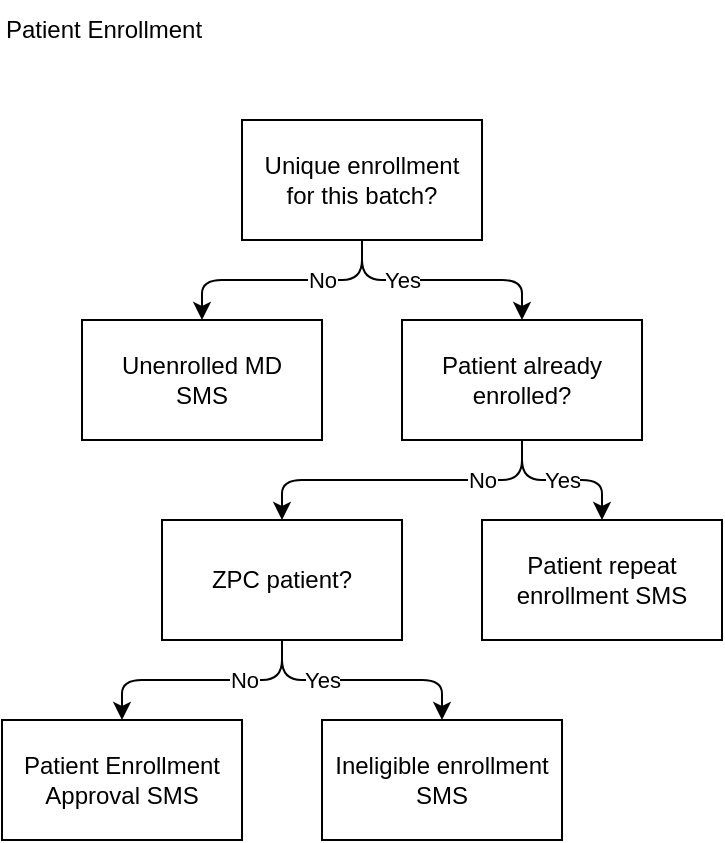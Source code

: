 <mxfile>
    <diagram id="5XuHBEmVV0xwbA4Kid2v" name="Decision Tree">
        <mxGraphModel dx="918" dy="1036" grid="1" gridSize="10" guides="1" tooltips="1" connect="1" arrows="1" fold="1" page="1" pageScale="1" pageWidth="850" pageHeight="1100" math="0" shadow="0">
            <root>
                <mxCell id="0"/>
                <mxCell id="1" parent="0"/>
                <mxCell id="zICeLU26ITgO4AWluqS_-1" value="Patient Enrollment" style="text;html=1;align=left;verticalAlign=middle;resizable=0;points=[];autosize=1;strokeColor=none;fillColor=none;" parent="1" vertex="1">
                    <mxGeometry x="920" y="80" width="120" height="30" as="geometry"/>
                </mxCell>
                <mxCell id="zICeLU26ITgO4AWluqS_-5" style="edgeStyle=none;html=1;exitX=0.5;exitY=1;exitDx=0;exitDy=0;entryX=0.5;entryY=0;entryDx=0;entryDy=0;" parent="1" source="zICeLU26ITgO4AWluqS_-2" target="zICeLU26ITgO4AWluqS_-3" edge="1">
                    <mxGeometry relative="1" as="geometry">
                        <Array as="points">
                            <mxPoint x="1100" y="220"/>
                            <mxPoint x="1020" y="220"/>
                        </Array>
                    </mxGeometry>
                </mxCell>
                <mxCell id="zICeLU26ITgO4AWluqS_-17" value="No" style="edgeLabel;html=1;align=center;verticalAlign=middle;resizable=0;points=[];" parent="zICeLU26ITgO4AWluqS_-5" vertex="1" connectable="0">
                    <mxGeometry x="-0.334" relative="1" as="geometry">
                        <mxPoint as="offset"/>
                    </mxGeometry>
                </mxCell>
                <mxCell id="zICeLU26ITgO4AWluqS_-6" style="edgeStyle=none;html=1;exitX=0.5;exitY=1;exitDx=0;exitDy=0;entryX=0.5;entryY=0;entryDx=0;entryDy=0;" parent="1" source="zICeLU26ITgO4AWluqS_-2" target="zICeLU26ITgO4AWluqS_-4" edge="1">
                    <mxGeometry relative="1" as="geometry">
                        <Array as="points">
                            <mxPoint x="1100" y="220"/>
                            <mxPoint x="1180" y="220"/>
                        </Array>
                    </mxGeometry>
                </mxCell>
                <mxCell id="zICeLU26ITgO4AWluqS_-18" value="Yes" style="edgeLabel;html=1;align=center;verticalAlign=middle;resizable=0;points=[];" parent="zICeLU26ITgO4AWluqS_-6" vertex="1" connectable="0">
                    <mxGeometry x="-0.333" relative="1" as="geometry">
                        <mxPoint as="offset"/>
                    </mxGeometry>
                </mxCell>
                <mxCell id="zICeLU26ITgO4AWluqS_-2" value="&lt;font style=&quot;font-size: 12px;&quot;&gt;Unique enrollment&lt;br&gt;for this batch?&lt;br&gt;&lt;/font&gt;" style="rounded=0;whiteSpace=wrap;html=1;fillColor=none;" parent="1" vertex="1">
                    <mxGeometry x="1040" y="140" width="120" height="60" as="geometry"/>
                </mxCell>
                <mxCell id="zICeLU26ITgO4AWluqS_-3" value="&lt;font style=&quot;font-size: 12px;&quot;&gt;Unenrolled MD&lt;br&gt;SMS&lt;br&gt;&lt;/font&gt;" style="rounded=0;whiteSpace=wrap;html=1;fillColor=none;" parent="1" vertex="1">
                    <mxGeometry x="960" y="240" width="120" height="60" as="geometry"/>
                </mxCell>
                <mxCell id="zICeLU26ITgO4AWluqS_-9" style="edgeStyle=none;html=1;exitX=0.5;exitY=1;exitDx=0;exitDy=0;entryX=0.5;entryY=0;entryDx=0;entryDy=0;" parent="1" source="zICeLU26ITgO4AWluqS_-4" target="zICeLU26ITgO4AWluqS_-7" edge="1">
                    <mxGeometry relative="1" as="geometry">
                        <Array as="points">
                            <mxPoint x="1180" y="320"/>
                            <mxPoint x="1060" y="320"/>
                        </Array>
                    </mxGeometry>
                </mxCell>
                <mxCell id="zICeLU26ITgO4AWluqS_-19" value="No" style="edgeLabel;html=1;align=center;verticalAlign=middle;resizable=0;points=[];" parent="zICeLU26ITgO4AWluqS_-9" vertex="1" connectable="0">
                    <mxGeometry x="-0.5" relative="1" as="geometry">
                        <mxPoint as="offset"/>
                    </mxGeometry>
                </mxCell>
                <mxCell id="zICeLU26ITgO4AWluqS_-12" style="edgeStyle=none;html=1;exitX=0.5;exitY=1;exitDx=0;exitDy=0;entryX=0.5;entryY=0;entryDx=0;entryDy=0;" parent="1" source="zICeLU26ITgO4AWluqS_-4" target="zICeLU26ITgO4AWluqS_-8" edge="1">
                    <mxGeometry relative="1" as="geometry">
                        <Array as="points">
                            <mxPoint x="1180" y="320"/>
                            <mxPoint x="1220" y="320"/>
                        </Array>
                    </mxGeometry>
                </mxCell>
                <mxCell id="zICeLU26ITgO4AWluqS_-20" value="Yes" style="edgeLabel;html=1;align=center;verticalAlign=middle;resizable=0;points=[];" parent="zICeLU26ITgO4AWluqS_-12" vertex="1" connectable="0">
                    <mxGeometry x="0.001" relative="1" as="geometry">
                        <mxPoint as="offset"/>
                    </mxGeometry>
                </mxCell>
                <mxCell id="zICeLU26ITgO4AWluqS_-4" value="&lt;font style=&quot;font-size: 12px;&quot;&gt;Patient already enrolled?&lt;br&gt;&lt;/font&gt;" style="rounded=0;whiteSpace=wrap;html=1;fillColor=none;" parent="1" vertex="1">
                    <mxGeometry x="1120" y="240" width="120" height="60" as="geometry"/>
                </mxCell>
                <mxCell id="zICeLU26ITgO4AWluqS_-7" value="&lt;font style=&quot;font-size: 12px;&quot;&gt;ZPC patient?&lt;br&gt;&lt;/font&gt;" style="rounded=0;whiteSpace=wrap;html=1;fillColor=none;" parent="1" vertex="1">
                    <mxGeometry x="1000" y="340" width="120" height="60" as="geometry"/>
                </mxCell>
                <mxCell id="zICeLU26ITgO4AWluqS_-15" style="edgeStyle=none;html=1;entryX=0.5;entryY=0;entryDx=0;entryDy=0;" parent="1" target="zICeLU26ITgO4AWluqS_-13" edge="1">
                    <mxGeometry relative="1" as="geometry">
                        <mxPoint x="1060" y="400" as="sourcePoint"/>
                        <Array as="points">
                            <mxPoint x="1060" y="420"/>
                            <mxPoint x="980" y="420"/>
                        </Array>
                    </mxGeometry>
                </mxCell>
                <mxCell id="zICeLU26ITgO4AWluqS_-21" value="No" style="edgeLabel;html=1;align=center;verticalAlign=middle;resizable=0;points=[];" parent="zICeLU26ITgO4AWluqS_-15" vertex="1" connectable="0">
                    <mxGeometry x="-0.507" relative="1" as="geometry">
                        <mxPoint x="-10" as="offset"/>
                    </mxGeometry>
                </mxCell>
                <mxCell id="zICeLU26ITgO4AWluqS_-16" style="edgeStyle=none;html=1;exitX=0.5;exitY=1;exitDx=0;exitDy=0;entryX=0.5;entryY=0;entryDx=0;entryDy=0;" parent="1" source="zICeLU26ITgO4AWluqS_-7" target="zICeLU26ITgO4AWluqS_-14" edge="1">
                    <mxGeometry relative="1" as="geometry">
                        <Array as="points">
                            <mxPoint x="1060" y="420"/>
                            <mxPoint x="1140" y="420"/>
                        </Array>
                    </mxGeometry>
                </mxCell>
                <mxCell id="zICeLU26ITgO4AWluqS_-22" value="Yes" style="edgeLabel;html=1;align=center;verticalAlign=middle;resizable=0;points=[];" parent="zICeLU26ITgO4AWluqS_-16" vertex="1" connectable="0">
                    <mxGeometry x="0.001" relative="1" as="geometry">
                        <mxPoint x="-20" as="offset"/>
                    </mxGeometry>
                </mxCell>
                <mxCell id="zICeLU26ITgO4AWluqS_-8" value="&lt;font style=&quot;font-size: 12px;&quot;&gt;Patient repeat enrollment SMS&lt;br&gt;&lt;/font&gt;" style="rounded=0;whiteSpace=wrap;html=1;fillColor=none;" parent="1" vertex="1">
                    <mxGeometry x="1160" y="340" width="120" height="60" as="geometry"/>
                </mxCell>
                <mxCell id="zICeLU26ITgO4AWluqS_-13" value="&lt;font style=&quot;font-size: 12px;&quot;&gt;Patient Enrollment Approval SMS&lt;br&gt;&lt;/font&gt;" style="rounded=0;whiteSpace=wrap;html=1;fillColor=none;" parent="1" vertex="1">
                    <mxGeometry x="920" y="440" width="120" height="60" as="geometry"/>
                </mxCell>
                <mxCell id="zICeLU26ITgO4AWluqS_-14" value="&lt;font style=&quot;font-size: 12px;&quot;&gt;Ineligible enrollment SMS&lt;br&gt;&lt;/font&gt;" style="rounded=0;whiteSpace=wrap;html=1;fillColor=none;" parent="1" vertex="1">
                    <mxGeometry x="1080" y="440" width="120" height="60" as="geometry"/>
                </mxCell>
            </root>
        </mxGraphModel>
    </diagram>
    <diagram id="9cvtmF-svmgEBVQOEuuo" name="Data Flow Diagram">
        <mxGraphModel dx="918" dy="-64" grid="1" gridSize="10" guides="1" tooltips="1" connect="1" arrows="1" fold="1" page="1" pageScale="1" pageWidth="850" pageHeight="1100" math="0" shadow="0">
            <root>
                <mxCell id="0"/>
                <mxCell id="1" parent="0"/>
                <mxCell id="9" value="" style="rounded=0;whiteSpace=wrap;html=1;fillColor=none;container=0;" parent="1" vertex="1">
                    <mxGeometry x="960" y="1200" width="1000" height="160" as="geometry"/>
                </mxCell>
                <mxCell id="10" value="CarePlus Patients" style="rounded=0;whiteSpace=wrap;html=1;fillColor=none;rotation=-90;" parent="1" vertex="1">
                    <mxGeometry x="860" y="1260" width="160" height="40" as="geometry"/>
                </mxCell>
                <mxCell id="11" value="Patient Enrollment" style="text;html=1;align=left;verticalAlign=middle;resizable=0;points=[];autosize=1;strokeColor=none;fillColor=none;" parent="1" vertex="1">
                    <mxGeometry x="920" y="1160" width="120" height="30" as="geometry"/>
                </mxCell>
                <mxCell id="cHe4powzOhNzKo75eH9a-16" style="edgeStyle=none;html=1;exitX=0.5;exitY=1;exitDx=0;exitDy=0;entryX=0.5;entryY=0;entryDx=0;entryDy=0;" parent="1" source="12" target="Kmk9pDUw2WJ4mE6XtcwT-14" edge="1">
                    <mxGeometry relative="1" as="geometry"/>
                </mxCell>
                <mxCell id="12" value="Fill out &lt;br&gt;patient form on CarePlus website" style="rounded=0;whiteSpace=wrap;html=1;fillColor=none;" parent="1" vertex="1">
                    <mxGeometry x="1000" y="1240" width="80" height="80" as="geometry"/>
                </mxCell>
                <mxCell id="13" value="" style="rounded=0;whiteSpace=wrap;html=1;fillColor=none;container=0;" parent="1" vertex="1">
                    <mxGeometry x="960" y="1360" width="1000" height="400" as="geometry"/>
                </mxCell>
                <mxCell id="14" value="Coordinators" style="rounded=0;whiteSpace=wrap;html=1;fillColor=none;rotation=-90;" parent="1" vertex="1">
                    <mxGeometry x="740" y="1540" width="400" height="40" as="geometry"/>
                </mxCell>
                <mxCell id="qBGCPTIopFisA6hZh0-Y-23" style="edgeStyle=none;html=1;exitX=1;exitY=0.5;exitDx=0;exitDy=0;entryX=0;entryY=0.5;entryDx=0;entryDy=0;" parent="1" source="Kmk9pDUw2WJ4mE6XtcwT-14" target="nwwsBCbdjey8-T8uvsx8-33" edge="1">
                    <mxGeometry relative="1" as="geometry"/>
                </mxCell>
                <mxCell id="Kmk9pDUw2WJ4mE6XtcwT-14" value="Extract Zendesk Tickets via Airtable" style="rounded=0;whiteSpace=wrap;html=1;fillColor=none;" parent="1" vertex="1">
                    <mxGeometry x="1000" y="1600" width="80" height="80" as="geometry"/>
                </mxCell>
                <mxCell id="qBGCPTIopFisA6hZh0-Y-24" style="edgeStyle=none;html=1;entryX=0;entryY=0.5;entryDx=0;entryDy=0;" parent="1" source="nwwsBCbdjey8-T8uvsx8-33" target="qBGCPTIopFisA6hZh0-Y-14" edge="1">
                    <mxGeometry relative="1" as="geometry"/>
                </mxCell>
                <mxCell id="qBGCPTIopFisA6hZh0-Y-32" value="Yes" style="edgeLabel;html=1;align=center;verticalAlign=middle;resizable=0;points=[];" parent="qBGCPTIopFisA6hZh0-Y-24" vertex="1" connectable="0">
                    <mxGeometry x="-0.069" y="-1" relative="1" as="geometry">
                        <mxPoint as="offset"/>
                    </mxGeometry>
                </mxCell>
                <mxCell id="qBGCPTIopFisA6hZh0-Y-27" style="edgeStyle=none;html=1;exitX=0.5;exitY=0;exitDx=0;exitDy=0;entryX=0;entryY=0.5;entryDx=0;entryDy=0;" parent="1" source="nwwsBCbdjey8-T8uvsx8-33" target="qBGCPTIopFisA6hZh0-Y-21" edge="1">
                    <mxGeometry relative="1" as="geometry">
                        <Array as="points">
                            <mxPoint x="1180" y="1480"/>
                        </Array>
                    </mxGeometry>
                </mxCell>
                <mxCell id="qBGCPTIopFisA6hZh0-Y-33" value="No" style="edgeLabel;html=1;align=center;verticalAlign=middle;resizable=0;points=[];" parent="qBGCPTIopFisA6hZh0-Y-27" vertex="1" connectable="0">
                    <mxGeometry x="-0.818" y="-1" relative="1" as="geometry">
                        <mxPoint as="offset"/>
                    </mxGeometry>
                </mxCell>
                <mxCell id="nwwsBCbdjey8-T8uvsx8-33" value="Unique&lt;br&gt;enrollment&lt;br&gt;for this&lt;br&gt;batch?" style="rhombus;whiteSpace=wrap;html=1;" parent="1" vertex="1">
                    <mxGeometry x="1120" y="1580.0" width="120" height="120" as="geometry"/>
                </mxCell>
                <mxCell id="qBGCPTIopFisA6hZh0-Y-25" style="edgeStyle=none;html=1;" parent="1" source="qBGCPTIopFisA6hZh0-Y-14" target="qBGCPTIopFisA6hZh0-Y-15" edge="1">
                    <mxGeometry relative="1" as="geometry"/>
                </mxCell>
                <mxCell id="qBGCPTIopFisA6hZh0-Y-35" value="No" style="edgeLabel;html=1;align=center;verticalAlign=middle;resizable=0;points=[];" parent="qBGCPTIopFisA6hZh0-Y-25" vertex="1" connectable="0">
                    <mxGeometry x="-0.069" relative="1" as="geometry">
                        <mxPoint as="offset"/>
                    </mxGeometry>
                </mxCell>
                <mxCell id="qBGCPTIopFisA6hZh0-Y-28" style="edgeStyle=none;html=1;exitX=0.5;exitY=0;exitDx=0;exitDy=0;" parent="1" source="qBGCPTIopFisA6hZh0-Y-14" target="qBGCPTIopFisA6hZh0-Y-21" edge="1">
                    <mxGeometry relative="1" as="geometry"/>
                </mxCell>
                <mxCell id="qBGCPTIopFisA6hZh0-Y-34" value="Yes" style="edgeLabel;html=1;align=center;verticalAlign=middle;resizable=0;points=[];" parent="qBGCPTIopFisA6hZh0-Y-28" vertex="1" connectable="0">
                    <mxGeometry x="-0.31" y="-1" relative="1" as="geometry">
                        <mxPoint x="-1" y="1" as="offset"/>
                    </mxGeometry>
                </mxCell>
                <mxCell id="qBGCPTIopFisA6hZh0-Y-14" value="Patient&lt;br&gt;already&lt;br&gt;enrolled?" style="rhombus;whiteSpace=wrap;html=1;" parent="1" vertex="1">
                    <mxGeometry x="1280" y="1580.0" width="120" height="120" as="geometry"/>
                </mxCell>
                <mxCell id="qBGCPTIopFisA6hZh0-Y-26" style="edgeStyle=none;html=1;exitX=1;exitY=0.5;exitDx=0;exitDy=0;" parent="1" source="qBGCPTIopFisA6hZh0-Y-15" target="qBGCPTIopFisA6hZh0-Y-17" edge="1">
                    <mxGeometry relative="1" as="geometry"/>
                </mxCell>
                <mxCell id="qBGCPTIopFisA6hZh0-Y-37" value="No" style="edgeLabel;html=1;align=center;verticalAlign=middle;resizable=0;points=[];" parent="qBGCPTIopFisA6hZh0-Y-26" vertex="1" connectable="0">
                    <mxGeometry x="-0.039" y="-1" relative="1" as="geometry">
                        <mxPoint as="offset"/>
                    </mxGeometry>
                </mxCell>
                <mxCell id="qBGCPTIopFisA6hZh0-Y-29" style="edgeStyle=none;html=1;exitX=0.5;exitY=0;exitDx=0;exitDy=0;entryX=0.5;entryY=1;entryDx=0;entryDy=0;" parent="1" source="qBGCPTIopFisA6hZh0-Y-15" target="qBGCPTIopFisA6hZh0-Y-22" edge="1">
                    <mxGeometry relative="1" as="geometry"/>
                </mxCell>
                <mxCell id="qBGCPTIopFisA6hZh0-Y-36" value="Yes" style="edgeLabel;html=1;align=center;verticalAlign=middle;resizable=0;points=[];" parent="qBGCPTIopFisA6hZh0-Y-29" vertex="1" connectable="0">
                    <mxGeometry x="-0.425" y="-1" relative="1" as="geometry">
                        <mxPoint x="-1" y="-3" as="offset"/>
                    </mxGeometry>
                </mxCell>
                <mxCell id="qBGCPTIopFisA6hZh0-Y-15" value="ZPC&lt;br&gt;patient?" style="rhombus;whiteSpace=wrap;html=1;" parent="1" vertex="1">
                    <mxGeometry x="1440" y="1580.0" width="120" height="120" as="geometry"/>
                </mxCell>
                <mxCell id="qBGCPTIopFisA6hZh0-Y-16" style="edgeStyle=none;html=1;exitX=1;exitY=0.5;exitDx=0;exitDy=0;" parent="1" source="qBGCPTIopFisA6hZh0-Y-17" target="qBGCPTIopFisA6hZh0-Y-19" edge="1">
                    <mxGeometry relative="1" as="geometry"/>
                </mxCell>
                <mxCell id="qBGCPTIopFisA6hZh0-Y-17" value="Send Patient Enrollment Approval&lt;br&gt;SMS" style="rounded=0;whiteSpace=wrap;html=1;fillColor=none;" parent="1" vertex="1">
                    <mxGeometry x="1600" y="1600" width="80" height="80" as="geometry"/>
                </mxCell>
                <mxCell id="qBGCPTIopFisA6hZh0-Y-18" style="edgeStyle=none;html=1;exitX=1;exitY=0.5;exitDx=0;exitDy=0;entryX=0.5;entryY=1;entryDx=0;entryDy=0;" parent="1" source="qBGCPTIopFisA6hZh0-Y-19" target="qBGCPTIopFisA6hZh0-Y-20" edge="1">
                    <mxGeometry relative="1" as="geometry">
                        <Array as="points">
                            <mxPoint x="1880" y="1640.36"/>
                        </Array>
                    </mxGeometry>
                </mxCell>
                <mxCell id="qBGCPTIopFisA6hZh0-Y-19" value="Send&lt;br&gt;Messages" style="rounded=0;whiteSpace=wrap;html=1;fillColor=none;" parent="1" vertex="1">
                    <mxGeometry x="1720" y="1600" width="80" height="80" as="geometry"/>
                </mxCell>
                <mxCell id="qBGCPTIopFisA6hZh0-Y-20" value="Patient receives an SMS regarding enrollment" style="rounded=0;whiteSpace=wrap;html=1;fillColor=none;" parent="1" vertex="1">
                    <mxGeometry x="1840" y="1239.36" width="80" height="80" as="geometry"/>
                </mxCell>
                <mxCell id="qBGCPTIopFisA6hZh0-Y-30" style="edgeStyle=none;html=1;exitX=0.5;exitY=0;exitDx=0;exitDy=0;entryX=0.5;entryY=0;entryDx=0;entryDy=0;" parent="1" source="qBGCPTIopFisA6hZh0-Y-21" target="qBGCPTIopFisA6hZh0-Y-19" edge="1">
                    <mxGeometry relative="1" as="geometry">
                        <Array as="points">
                            <mxPoint x="1340" y="1400"/>
                            <mxPoint x="1760" y="1400"/>
                        </Array>
                    </mxGeometry>
                </mxCell>
                <mxCell id="qBGCPTIopFisA6hZh0-Y-31" style="edgeStyle=none;html=1;exitX=0.5;exitY=0;exitDx=0;exitDy=0;" parent="1" source="qBGCPTIopFisA6hZh0-Y-22" edge="1">
                    <mxGeometry relative="1" as="geometry">
                        <mxPoint x="1760" y="1600" as="targetPoint"/>
                        <Array as="points">
                            <mxPoint x="1500" y="1400"/>
                            <mxPoint x="1760" y="1400"/>
                        </Array>
                    </mxGeometry>
                </mxCell>
                <mxCell id="qBGCPTIopFisA6hZh0-Y-21" value="Send Patient Repeat Enrollment SMS" style="rounded=0;whiteSpace=wrap;html=1;fillColor=none;" parent="1" vertex="1">
                    <mxGeometry x="1300" y="1440" width="80" height="80" as="geometry"/>
                </mxCell>
                <mxCell id="qBGCPTIopFisA6hZh0-Y-22" value="Send Ineligible Enrollment SMS" style="rounded=0;whiteSpace=wrap;html=1;fillColor=none;" parent="1" vertex="1">
                    <mxGeometry x="1460" y="1440" width="80" height="80" as="geometry"/>
                </mxCell>
            </root>
        </mxGraphModel>
    </diagram>
</mxfile>